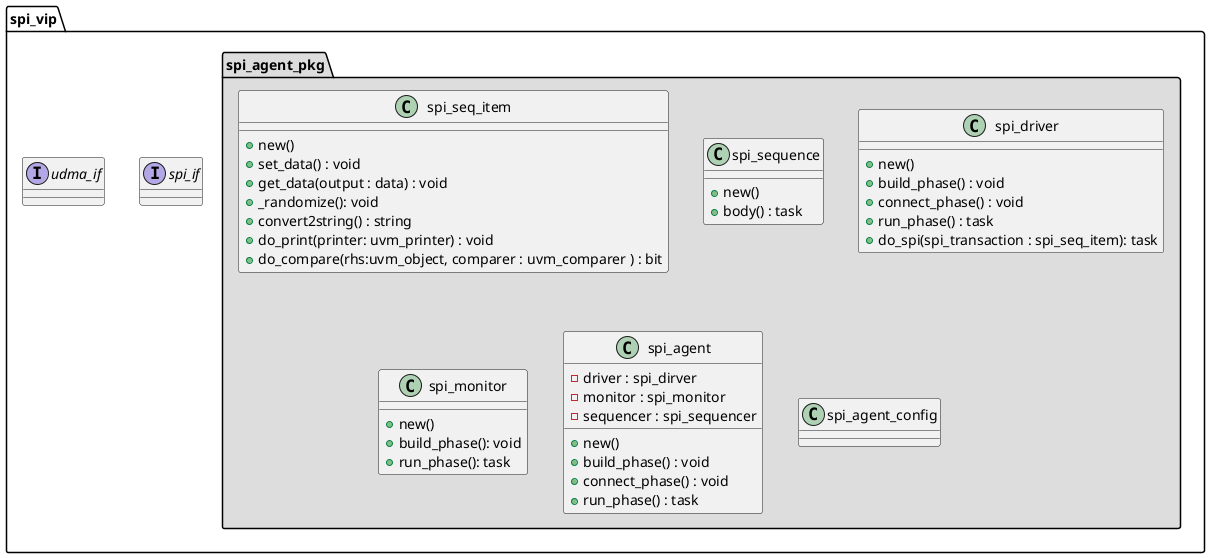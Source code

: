 @startuml spi_test

set namespaceSeparator ::

namespace spi_vip{

    interface spi_if{}

    interface udma_if{}

   package "spi_agent_pkg" #DDDDDD {

        class spi_seq_item{
            +new()
            +set_data() : void
            +get_data(output : data) : void
            +_randomize(): void
            +convert2string() : string
            +do_print(printer: uvm_printer) : void
            +do_compare(rhs:uvm_object, comparer : uvm_comparer ) : bit
        }

        class spi_sequence{
            +new()
            +body() : task
        }

        class spi_driver{
            +new()
            +build_phase() : void
            +connect_phase() : void
            +run_phase() : task
            +do_spi(spi_transaction : spi_seq_item): task
        }

        class spi_monitor{
            +new()
            +build_phase(): void
            +run_phase(): task
        }

        class spi_agent{
            -driver : spi_dirver
            -monitor : spi_monitor
            -sequencer : spi_sequencer

            +new()
            +build_phase() : void
            +connect_phase() : void
            +run_phase() : task
        }

        class spi_agent_config{

        }
    }

' package com.plantuml {
'   Object <|-- Demo1
'   Demo1 *- Demo2
' } 
@enduml